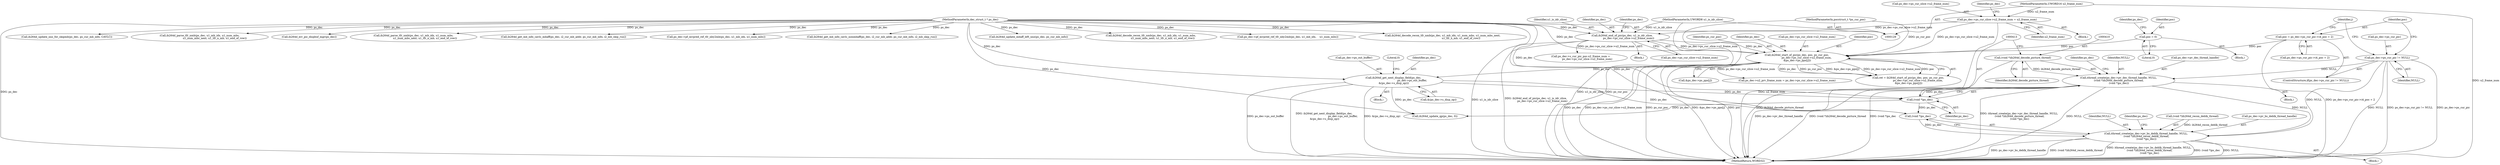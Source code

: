 digraph "0_Android_4a524d3a8ae9aa20c36430008e6bd429443f8f1d_1@API" {
"1000404" [label="(Call,ithread_create(ps_dec->pv_dec_thread_handle, NULL,\n (void *)ih264d_decode_picture_thread,\n (void *)ps_dec))"];
"1000276" [label="(Call,ps_dec->ps_cur_pic != NULL)"];
"1000409" [label="(Call,(void *)ih264d_decode_picture_thread)"];
"1000412" [label="(Call,(void *)ps_dec)"];
"1000357" [label="(Call,ih264d_get_next_display_field(ps_dec,\n                                              ps_dec->ps_out_buffer,\n &(ps_dec->s_disp_op)))"];
"1000318" [label="(Call,ih264d_start_of_pic(ps_dec, poc, ps_cur_poc,\n                        ps_dec->ps_cur_slice->u2_frame_num,\n &ps_dec->ps_pps[j]))"];
"1000227" [label="(Call,ih264d_end_of_pic(ps_dec, u1_is_idr_slice,\n                ps_dec->ps_cur_slice->u2_frame_num))"];
"1000130" [label="(MethodParameterIn,dec_struct_t * ps_dec)"];
"1000132" [label="(MethodParameterIn,UWORD8 u1_is_idr_slice)"];
"1000214" [label="(Call,ps_dec->ps_cur_slice->u2_frame_num = u2_frame_num)"];
"1000133" [label="(MethodParameterIn,UWORD16 u2_frame_num)"];
"1000250" [label="(Call,poc = 0)"];
"1000281" [label="(Call,poc = ps_dec->ps_cur_pic->i4_poc + 2)"];
"1000134" [label="(MethodParameterIn,pocstruct_t *ps_cur_poc)"];
"1000448" [label="(Call,ithread_create(ps_dec->pv_bs_deblk_thread_handle, NULL,\n (void *)ih264d_recon_deblk_thread,\n (void *)ps_dec))"];
"1000227" [label="(Call,ih264d_end_of_pic(ps_dec, u1_is_idr_slice,\n                ps_dec->ps_cur_slice->u2_frame_num))"];
"1000224" [label="(Identifier,ps_dec)"];
"1000133" [label="(MethodParameterIn,UWORD16 u2_frame_num)"];
"1000283" [label="(Call,ps_dec->ps_cur_pic->i4_poc + 2)"];
"1000452" [label="(Identifier,NULL)"];
"1000409" [label="(Call,(void *)ih264d_decode_picture_thread)"];
"1000226" [label="(Block,)"];
"1001284" [label="(MethodReturn,WORD32)"];
"1000275" [label="(ControlStructure,if(ps_dec->ps_cur_pic != NULL))"];
"1000280" [label="(Identifier,NULL)"];
"1000359" [label="(Call,ps_dec->ps_out_buffer)"];
"1001089" [label="(Call,ih264d_update_mbaff_left_nnz(ps_dec, ps_cur_mb_info))"];
"1000461" [label="(Identifier,ps_dec)"];
"1000321" [label="(Identifier,ps_cur_poc)"];
"1000291" [label="(Identifier,j)"];
"1000645" [label="(Call,ih264d_decode_recon_tfr_nmb(ps_dec, u1_mb_idx, u1_num_mbs,\n                             u1_num_mbs_next, u1_tfr_n_mb, u1_end_of_row))"];
"1000220" [label="(Identifier,u2_frame_num)"];
"1000584" [label="(Call,ps_dec->pf_mvpred_ref_tfr_nby2mb(ps_dec, u1_mb_idx,    u1_num_mbs))"];
"1000277" [label="(Call,ps_dec->ps_cur_pic)"];
"1000134" [label="(MethodParameterIn,pocstruct_t *ps_cur_poc)"];
"1000252" [label="(Literal,0)"];
"1000411" [label="(Identifier,ih264d_decode_picture_thread)"];
"1000368" [label="(Literal,0)"];
"1001186" [label="(Call,ih264d_decode_recon_tfr_nmb(ps_dec, u1_mb_idx, u1_num_mbs, u1_num_mbs_next,\n                                             u1_tfr_n_mb, u1_end_of_row))"];
"1001061" [label="(Call,ih264d_update_nnz_for_skipmb(ps_dec, ps_cur_mb_info, CAVLC))"];
"1000230" [label="(Call,ps_dec->ps_cur_slice->u2_frame_num)"];
"1001172" [label="(Call,ih264d_parse_tfr_nmb(ps_dec, u1_mb_idx, u1_num_mbs,\n                                     u1_num_mbs_next, u1_tfr_n_mb, u1_end_of_row))"];
"1000357" [label="(Call,ih264d_get_next_display_field(ps_dec,\n                                              ps_dec->ps_out_buffer,\n &(ps_dec->s_disp_op)))"];
"1000251" [label="(Identifier,poc)"];
"1000256" [label="(Identifier,ps_dec)"];
"1000453" [label="(Call,(void *)ih264d_recon_deblk_thread)"];
"1000417" [label="(Identifier,ps_dec)"];
"1000250" [label="(Call,poc = 0)"];
"1000408" [label="(Identifier,NULL)"];
"1000327" [label="(Call,&ps_dec->ps_pps[j])"];
"1000214" [label="(Call,ps_dec->ps_cur_slice->u2_frame_num = u2_frame_num)"];
"1000442" [label="(Block,)"];
"1000130" [label="(MethodParameterIn,dec_struct_t * ps_dec)"];
"1000281" [label="(Call,poc = ps_dec->ps_cur_pic->i4_poc + 2)"];
"1000229" [label="(Identifier,u1_is_idr_slice)"];
"1000205" [label="(Call,ih264d_err_pic_dispbuf_mgr(ps_dec))"];
"1000318" [label="(Call,ih264d_start_of_pic(ps_dec, poc, ps_cur_poc,\n                        ps_dec->ps_cur_slice->u2_frame_num,\n &ps_dec->ps_pps[j]))"];
"1000213" [label="(Block,)"];
"1000405" [label="(Call,ps_dec->pv_dec_thread_handle)"];
"1000356" [label="(Block,)"];
"1000358" [label="(Identifier,ps_dec)"];
"1000235" [label="(Call,ps_dec->s_cur_pic_poc.u2_frame_num =\n                ps_dec->ps_cur_slice->u2_frame_num)"];
"1000215" [label="(Call,ps_dec->ps_cur_slice->u2_frame_num)"];
"1000282" [label="(Identifier,poc)"];
"1000794" [label="(Call,ps_dec->u2_prv_frame_num = ps_dec->ps_cur_slice->u2_frame_num)"];
"1000319" [label="(Identifier,ps_dec)"];
"1000362" [label="(Call,&(ps_dec->s_disp_op))"];
"1000228" [label="(Identifier,ps_dec)"];
"1000456" [label="(Call,(void *)ps_dec)"];
"1000238" [label="(Identifier,ps_dec)"];
"1000132" [label="(MethodParameterIn,UWORD8 u1_is_idr_slice)"];
"1000412" [label="(Call,(void *)ps_dec)"];
"1000631" [label="(Call,ih264d_parse_tfr_nmb(ps_dec, u1_mb_idx, u1_num_mbs,\n                            u1_num_mbs_next, u1_tfr_n_mb, u1_end_of_row))"];
"1000990" [label="(Call,ih264d_get_mb_info_cavlc_mbaff(ps_dec, i2_cur_mb_addr, ps_cur_mb_info, i2_mb_skip_run))"];
"1001148" [label="(Call,ps_dec->pf_mvpred_ref_tfr_nby2mb(ps_dec, u1_mb_idx, u1_num_mbs))"];
"1000448" [label="(Call,ithread_create(ps_dec->pv_bs_deblk_thread_handle, NULL,\n (void *)ih264d_recon_deblk_thread,\n (void *)ps_dec))"];
"1000892" [label="(Call,ih264d_update_qp(ps_dec, 0))"];
"1000996" [label="(Call,ih264d_get_mb_info_cavlc_nonmbaff(ps_dec, i2_cur_mb_addr, ps_cur_mb_info, i2_mb_skip_run))"];
"1000246" [label="(Block,)"];
"1000404" [label="(Call,ithread_create(ps_dec->pv_dec_thread_handle, NULL,\n (void *)ih264d_decode_picture_thread,\n (void *)ps_dec))"];
"1000322" [label="(Call,ps_dec->ps_cur_slice->u2_frame_num)"];
"1000316" [label="(Call,ret = ih264d_start_of_pic(ps_dec, poc, ps_cur_poc,\n                        ps_dec->ps_cur_slice->u2_frame_num,\n &ps_dec->ps_pps[j]))"];
"1000449" [label="(Call,ps_dec->pv_bs_deblk_thread_handle)"];
"1000276" [label="(Call,ps_dec->ps_cur_pic != NULL)"];
"1000403" [label="(Block,)"];
"1000320" [label="(Identifier,poc)"];
"1000414" [label="(Identifier,ps_dec)"];
"1000404" -> "1000403"  [label="AST: "];
"1000404" -> "1000412"  [label="CFG: "];
"1000405" -> "1000404"  [label="AST: "];
"1000408" -> "1000404"  [label="AST: "];
"1000409" -> "1000404"  [label="AST: "];
"1000412" -> "1000404"  [label="AST: "];
"1000417" -> "1000404"  [label="CFG: "];
"1000404" -> "1001284"  [label="DDG: ps_dec->pv_dec_thread_handle"];
"1000404" -> "1001284"  [label="DDG: (void *)ih264d_decode_picture_thread"];
"1000404" -> "1001284"  [label="DDG: (void *)ps_dec"];
"1000404" -> "1001284"  [label="DDG: ithread_create(ps_dec->pv_dec_thread_handle, NULL,\n (void *)ih264d_decode_picture_thread,\n (void *)ps_dec)"];
"1000404" -> "1001284"  [label="DDG: NULL"];
"1000276" -> "1000404"  [label="DDG: NULL"];
"1000409" -> "1000404"  [label="DDG: ih264d_decode_picture_thread"];
"1000412" -> "1000404"  [label="DDG: ps_dec"];
"1000404" -> "1000448"  [label="DDG: NULL"];
"1000276" -> "1000275"  [label="AST: "];
"1000276" -> "1000280"  [label="CFG: "];
"1000277" -> "1000276"  [label="AST: "];
"1000280" -> "1000276"  [label="AST: "];
"1000282" -> "1000276"  [label="CFG: "];
"1000291" -> "1000276"  [label="CFG: "];
"1000276" -> "1001284"  [label="DDG: NULL"];
"1000276" -> "1001284"  [label="DDG: ps_dec->ps_cur_pic != NULL"];
"1000276" -> "1001284"  [label="DDG: ps_dec->ps_cur_pic"];
"1000276" -> "1000448"  [label="DDG: NULL"];
"1000409" -> "1000411"  [label="CFG: "];
"1000410" -> "1000409"  [label="AST: "];
"1000411" -> "1000409"  [label="AST: "];
"1000413" -> "1000409"  [label="CFG: "];
"1000409" -> "1001284"  [label="DDG: ih264d_decode_picture_thread"];
"1000412" -> "1000414"  [label="CFG: "];
"1000413" -> "1000412"  [label="AST: "];
"1000414" -> "1000412"  [label="AST: "];
"1000357" -> "1000412"  [label="DDG: ps_dec"];
"1000130" -> "1000412"  [label="DDG: ps_dec"];
"1000412" -> "1000456"  [label="DDG: ps_dec"];
"1000412" -> "1000892"  [label="DDG: ps_dec"];
"1000357" -> "1000356"  [label="AST: "];
"1000357" -> "1000362"  [label="CFG: "];
"1000358" -> "1000357"  [label="AST: "];
"1000359" -> "1000357"  [label="AST: "];
"1000362" -> "1000357"  [label="AST: "];
"1000368" -> "1000357"  [label="CFG: "];
"1000357" -> "1001284"  [label="DDG: ih264d_get_next_display_field(ps_dec,\n                                              ps_dec->ps_out_buffer,\n &(ps_dec->s_disp_op))"];
"1000357" -> "1001284"  [label="DDG: &(ps_dec->s_disp_op)"];
"1000357" -> "1001284"  [label="DDG: ps_dec->ps_out_buffer"];
"1000318" -> "1000357"  [label="DDG: ps_dec"];
"1000130" -> "1000357"  [label="DDG: ps_dec"];
"1000357" -> "1000456"  [label="DDG: ps_dec"];
"1000357" -> "1000892"  [label="DDG: ps_dec"];
"1000318" -> "1000316"  [label="AST: "];
"1000318" -> "1000327"  [label="CFG: "];
"1000319" -> "1000318"  [label="AST: "];
"1000320" -> "1000318"  [label="AST: "];
"1000321" -> "1000318"  [label="AST: "];
"1000322" -> "1000318"  [label="AST: "];
"1000327" -> "1000318"  [label="AST: "];
"1000316" -> "1000318"  [label="CFG: "];
"1000318" -> "1001284"  [label="DDG: ps_dec"];
"1000318" -> "1001284"  [label="DDG: ps_dec->ps_cur_slice->u2_frame_num"];
"1000318" -> "1001284"  [label="DDG: ps_cur_poc"];
"1000318" -> "1001284"  [label="DDG: &ps_dec->ps_pps[j]"];
"1000318" -> "1001284"  [label="DDG: poc"];
"1000318" -> "1000316"  [label="DDG: ps_dec"];
"1000318" -> "1000316"  [label="DDG: ps_cur_poc"];
"1000318" -> "1000316"  [label="DDG: &ps_dec->ps_pps[j]"];
"1000318" -> "1000316"  [label="DDG: ps_dec->ps_cur_slice->u2_frame_num"];
"1000318" -> "1000316"  [label="DDG: poc"];
"1000227" -> "1000318"  [label="DDG: ps_dec"];
"1000227" -> "1000318"  [label="DDG: ps_dec->ps_cur_slice->u2_frame_num"];
"1000130" -> "1000318"  [label="DDG: ps_dec"];
"1000250" -> "1000318"  [label="DDG: poc"];
"1000281" -> "1000318"  [label="DDG: poc"];
"1000134" -> "1000318"  [label="DDG: ps_cur_poc"];
"1000214" -> "1000318"  [label="DDG: ps_dec->ps_cur_slice->u2_frame_num"];
"1000318" -> "1000794"  [label="DDG: ps_dec->ps_cur_slice->u2_frame_num"];
"1000227" -> "1000226"  [label="AST: "];
"1000227" -> "1000230"  [label="CFG: "];
"1000228" -> "1000227"  [label="AST: "];
"1000229" -> "1000227"  [label="AST: "];
"1000230" -> "1000227"  [label="AST: "];
"1000238" -> "1000227"  [label="CFG: "];
"1000227" -> "1001284"  [label="DDG: ih264d_end_of_pic(ps_dec, u1_is_idr_slice,\n                ps_dec->ps_cur_slice->u2_frame_num)"];
"1000227" -> "1001284"  [label="DDG: u1_is_idr_slice"];
"1000130" -> "1000227"  [label="DDG: ps_dec"];
"1000132" -> "1000227"  [label="DDG: u1_is_idr_slice"];
"1000214" -> "1000227"  [label="DDG: ps_dec->ps_cur_slice->u2_frame_num"];
"1000227" -> "1000235"  [label="DDG: ps_dec->ps_cur_slice->u2_frame_num"];
"1000130" -> "1000129"  [label="AST: "];
"1000130" -> "1001284"  [label="DDG: ps_dec"];
"1000130" -> "1000205"  [label="DDG: ps_dec"];
"1000130" -> "1000456"  [label="DDG: ps_dec"];
"1000130" -> "1000584"  [label="DDG: ps_dec"];
"1000130" -> "1000631"  [label="DDG: ps_dec"];
"1000130" -> "1000645"  [label="DDG: ps_dec"];
"1000130" -> "1000892"  [label="DDG: ps_dec"];
"1000130" -> "1000990"  [label="DDG: ps_dec"];
"1000130" -> "1000996"  [label="DDG: ps_dec"];
"1000130" -> "1001061"  [label="DDG: ps_dec"];
"1000130" -> "1001089"  [label="DDG: ps_dec"];
"1000130" -> "1001148"  [label="DDG: ps_dec"];
"1000130" -> "1001172"  [label="DDG: ps_dec"];
"1000130" -> "1001186"  [label="DDG: ps_dec"];
"1000132" -> "1000129"  [label="AST: "];
"1000132" -> "1001284"  [label="DDG: u1_is_idr_slice"];
"1000214" -> "1000213"  [label="AST: "];
"1000214" -> "1000220"  [label="CFG: "];
"1000215" -> "1000214"  [label="AST: "];
"1000220" -> "1000214"  [label="AST: "];
"1000224" -> "1000214"  [label="CFG: "];
"1000214" -> "1001284"  [label="DDG: u2_frame_num"];
"1000133" -> "1000214"  [label="DDG: u2_frame_num"];
"1000133" -> "1000129"  [label="AST: "];
"1000133" -> "1001284"  [label="DDG: u2_frame_num"];
"1000250" -> "1000246"  [label="AST: "];
"1000250" -> "1000252"  [label="CFG: "];
"1000251" -> "1000250"  [label="AST: "];
"1000252" -> "1000250"  [label="AST: "];
"1000256" -> "1000250"  [label="CFG: "];
"1000281" -> "1000275"  [label="AST: "];
"1000281" -> "1000283"  [label="CFG: "];
"1000282" -> "1000281"  [label="AST: "];
"1000283" -> "1000281"  [label="AST: "];
"1000291" -> "1000281"  [label="CFG: "];
"1000281" -> "1001284"  [label="DDG: ps_dec->ps_cur_pic->i4_poc + 2"];
"1000134" -> "1000129"  [label="AST: "];
"1000134" -> "1001284"  [label="DDG: ps_cur_poc"];
"1000448" -> "1000442"  [label="AST: "];
"1000448" -> "1000456"  [label="CFG: "];
"1000449" -> "1000448"  [label="AST: "];
"1000452" -> "1000448"  [label="AST: "];
"1000453" -> "1000448"  [label="AST: "];
"1000456" -> "1000448"  [label="AST: "];
"1000461" -> "1000448"  [label="CFG: "];
"1000448" -> "1001284"  [label="DDG: NULL"];
"1000448" -> "1001284"  [label="DDG: ps_dec->pv_bs_deblk_thread_handle"];
"1000448" -> "1001284"  [label="DDG: (void *)ih264d_recon_deblk_thread"];
"1000448" -> "1001284"  [label="DDG: ithread_create(ps_dec->pv_bs_deblk_thread_handle, NULL,\n (void *)ih264d_recon_deblk_thread,\n (void *)ps_dec)"];
"1000448" -> "1001284"  [label="DDG: (void *)ps_dec"];
"1000453" -> "1000448"  [label="DDG: ih264d_recon_deblk_thread"];
"1000456" -> "1000448"  [label="DDG: ps_dec"];
}
